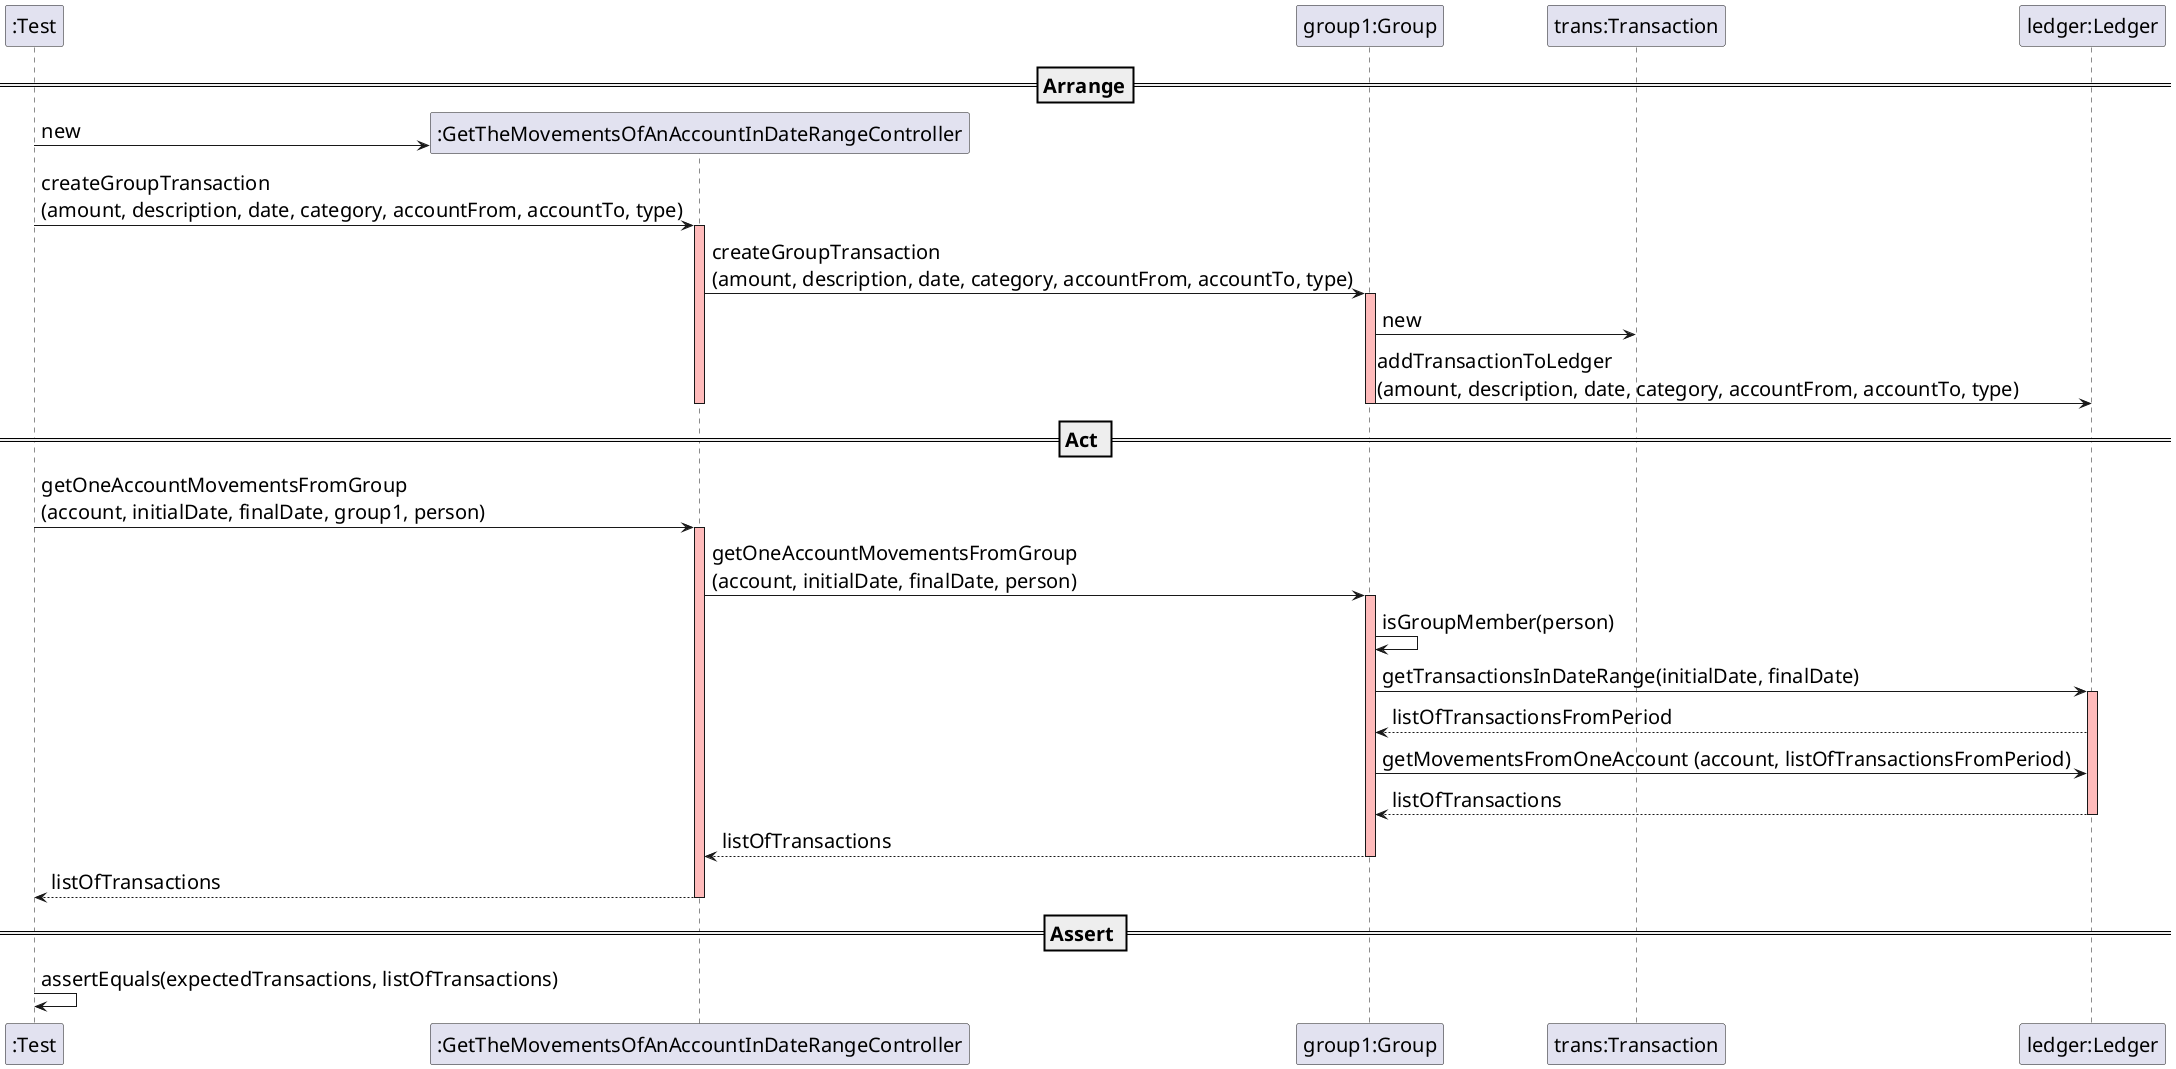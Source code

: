 @startuml

skinparam DefaultFontSize 20

create ":Test"

==Arrange==

create ":GetTheMovementsOfAnAccountInDateRangeController"
":Test" -> ":GetTheMovementsOfAnAccountInDateRangeController" : new

participant "group1:Group"
":Test" -> ":GetTheMovementsOfAnAccountInDateRangeController" : createGroupTransaction\n(amount, description, date, category, accountFrom, accountTo, type)
activate ":GetTheMovementsOfAnAccountInDateRangeController" #FFBBBB
":GetTheMovementsOfAnAccountInDateRangeController" -> "group1:Group" : createGroupTransaction\n(amount, description, date, category, accountFrom, accountTo, type)
activate "group1:Group" #FFBBBB

participant "trans:Transaction"
participant "ledger:Ledger"
"group1:Group" -> "trans:Transaction" : new
"group1:Group" -> "ledger:Ledger" : addTransactionToLedger\n(amount, description, date, category, accountFrom, accountTo, type)
deactivate "group1:Group" #FFBBBB
deactivate ":GetTheMovementsOfAnAccountInDateRangeController" #FFBBBB

== Act ==

":Test" -> ":GetTheMovementsOfAnAccountInDateRangeController" : getOneAccountMovementsFromGroup\n(account, initialDate, finalDate, group1, person)
activate ":GetTheMovementsOfAnAccountInDateRangeController" #FFBBBB
":GetTheMovementsOfAnAccountInDateRangeController" -> "group1:Group" : getOneAccountMovementsFromGroup\n(account, initialDate, finalDate, person)
activate "group1:Group" #FFBBBB

"group1:Group" -> "group1:Group" : isGroupMember(person)

"group1:Group" -> "ledger:Ledger" : getTransactionsInDateRange(initialDate, finalDate)
activate "ledger:Ledger" #FFBBBB
"ledger:Ledger" --> "group1:Group" : listOfTransactionsFromPeriod

"group1:Group" -> "ledger:Ledger" : getMovementsFromOneAccount (account, listOfTransactionsFromPeriod)
"ledger:Ledger" --> "group1:Group" : listOfTransactions
deactivate "ledger:Ledger" #FFBBBB
"group1:Group" --> ":GetTheMovementsOfAnAccountInDateRangeController" : listOfTransactions
deactivate "group1:Group" #FFBBBB
":GetTheMovementsOfAnAccountInDateRangeController" --> ":Test" : listOfTransactions
deactivate ":GetTheMovementsOfAnAccountInDateRangeController" #FFBBBB

== Assert ==

":Test" -> ":Test" : assertEquals(expectedTransactions, listOfTransactions)

@enduml